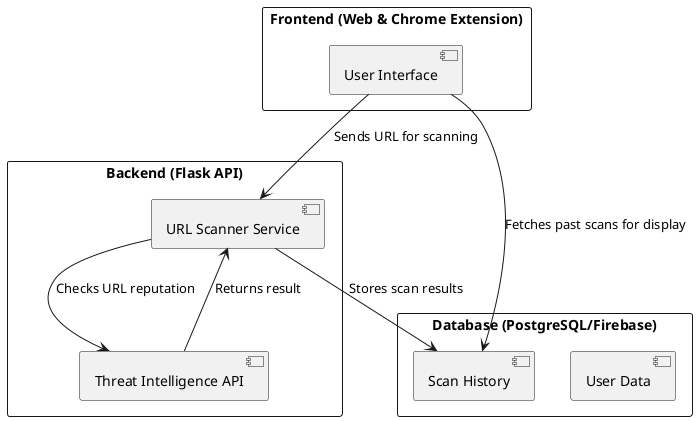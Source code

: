 @startuml
rectangle "Frontend (Web & Chrome Extension)" {
  [User Interface] 
}

rectangle "Backend (Flask API)" {
  [URL Scanner Service] 
  [Threat Intelligence API]
}

rectangle "Database (PostgreSQL/Firebase)" {
  [User Data] 
  [Scan History]
}

[User Interface] --> [URL Scanner Service] : Sends URL for scanning
[URL Scanner Service] --> [Threat Intelligence API] : Checks URL reputation
[Threat Intelligence API] --> [URL Scanner Service] : Returns result
[URL Scanner Service] --> [Scan History] : Stores scan results
[User Interface] --> [Scan History] : Fetches past scans for display
@enduml
